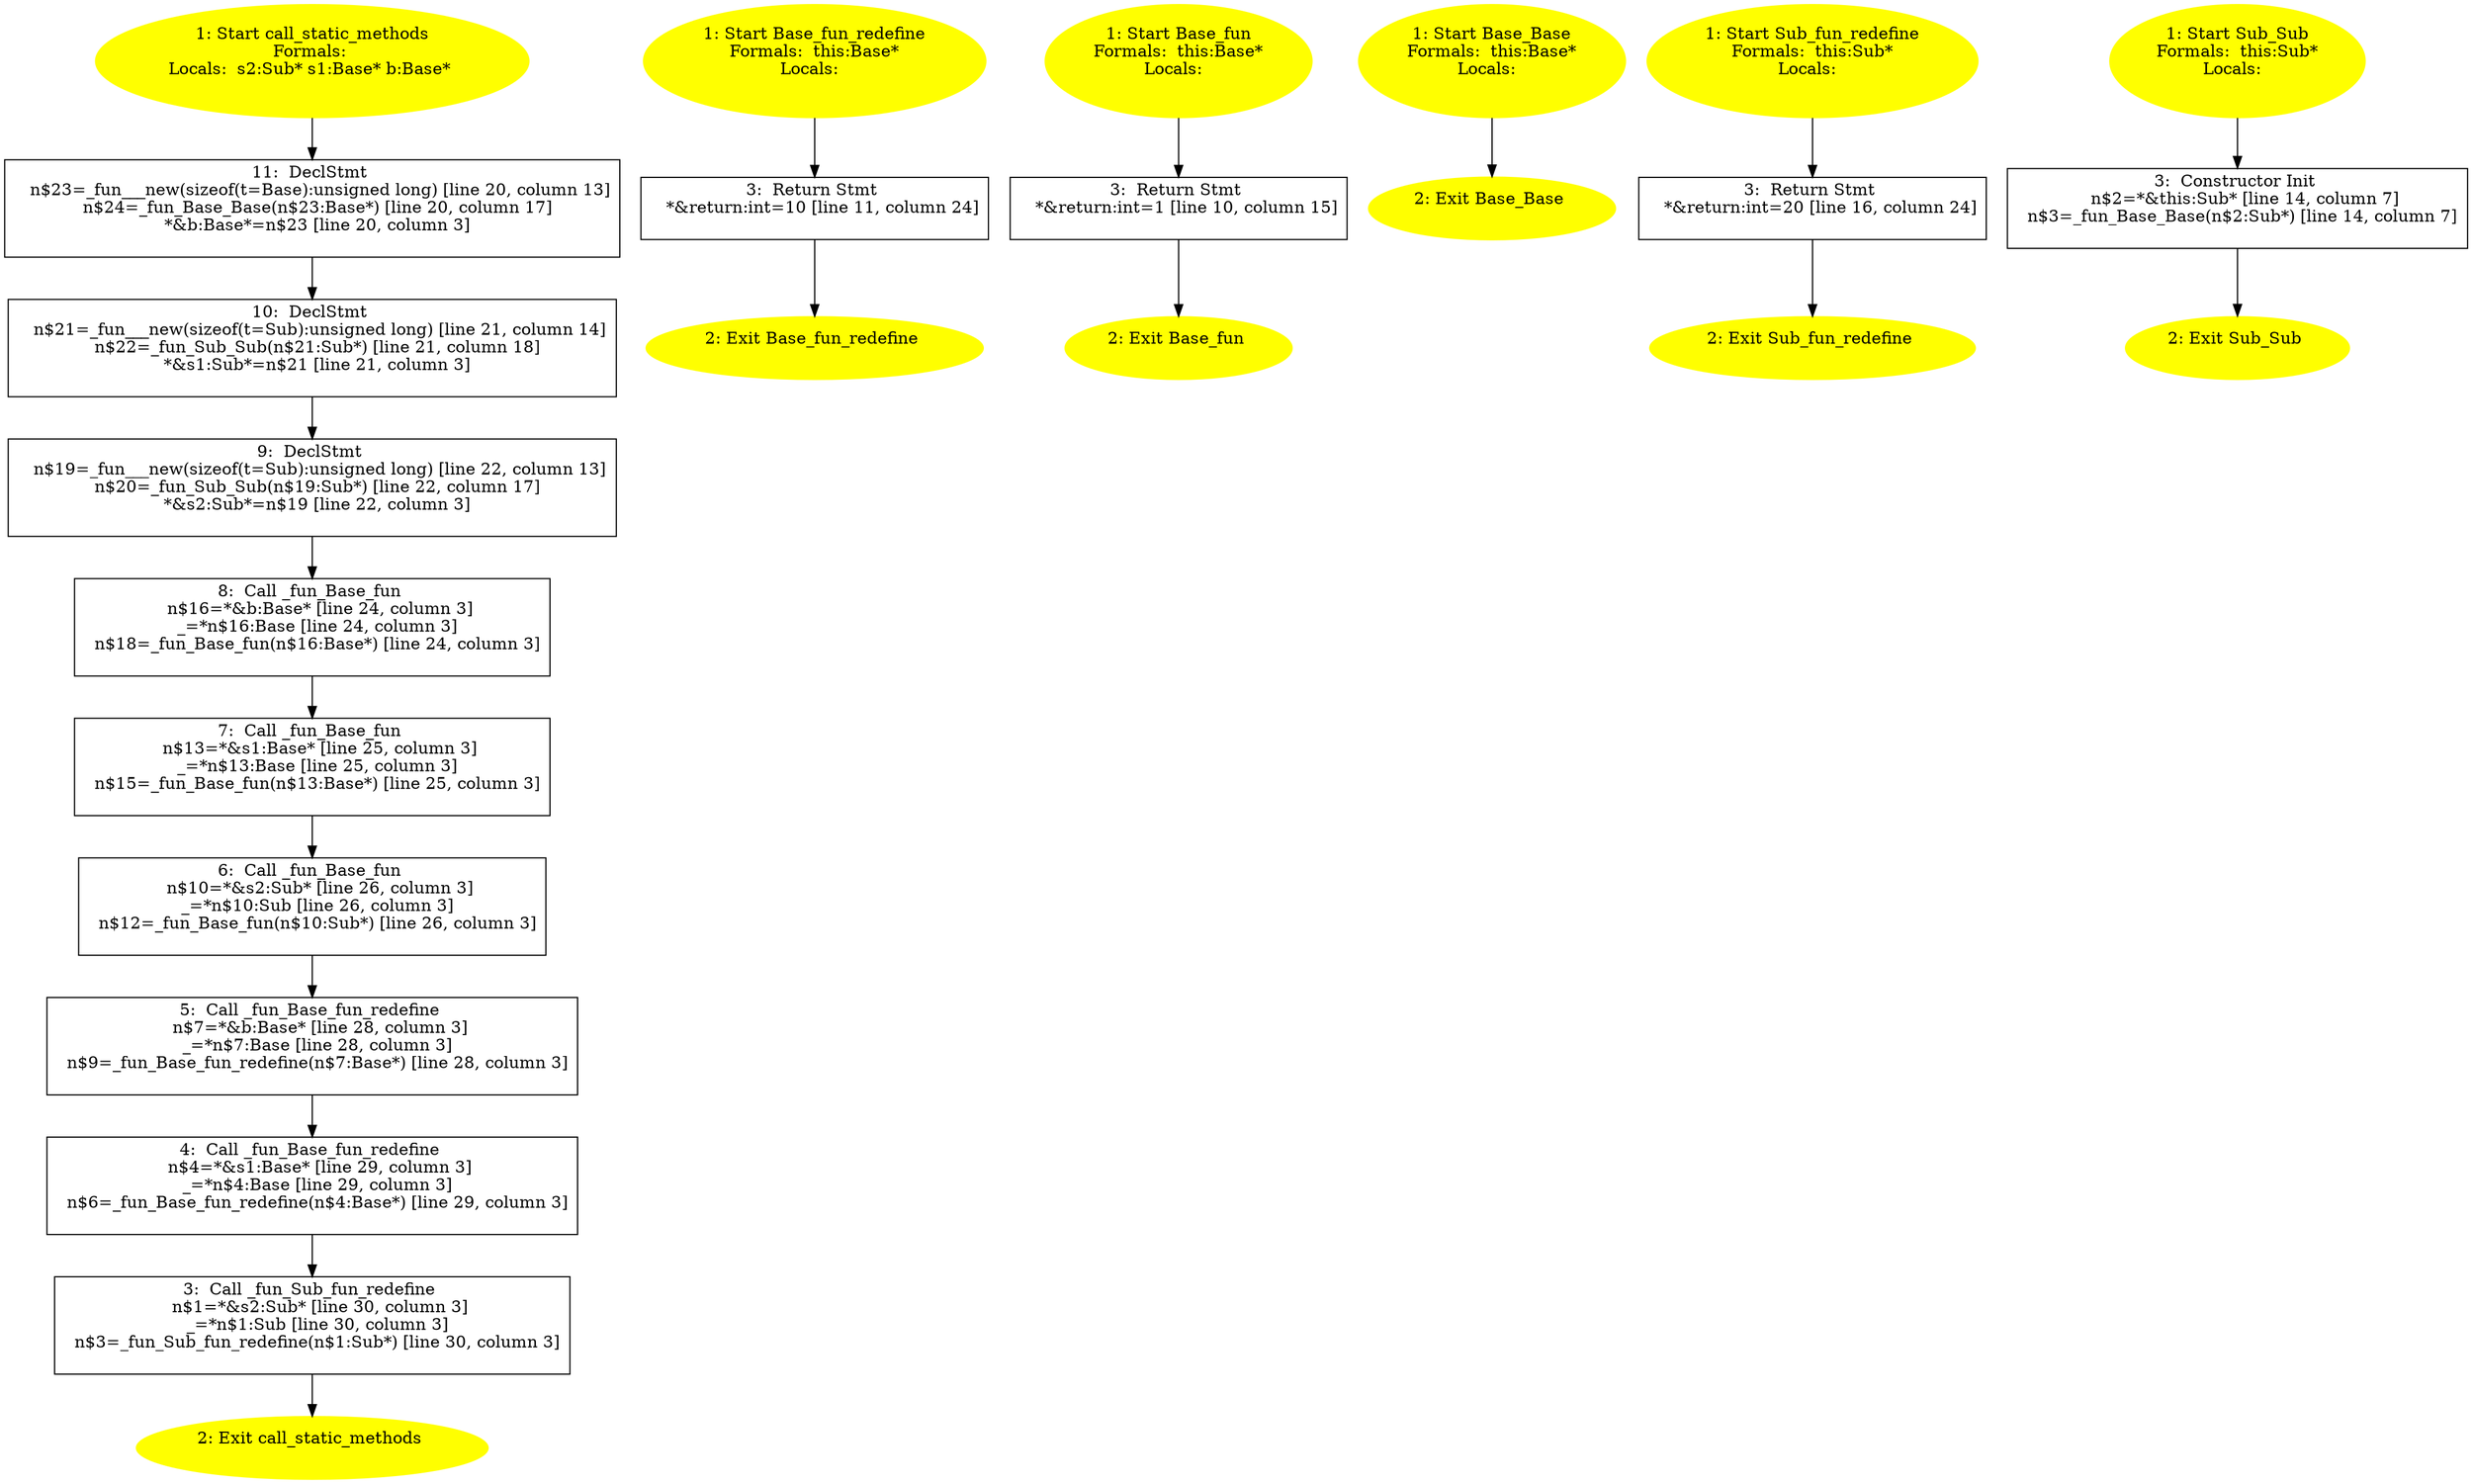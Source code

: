 /* @generated */
digraph cfg {
"call_static_methods#2229162425019005814.6b8ed680875ca5e183f8fa3b51ea6718_1" [label="1: Start call_static_methods\nFormals: \nLocals:  s2:Sub* s1:Base* b:Base* \n  " color=yellow style=filled]
	

	 "call_static_methods#2229162425019005814.6b8ed680875ca5e183f8fa3b51ea6718_1" -> "call_static_methods#2229162425019005814.6b8ed680875ca5e183f8fa3b51ea6718_11" ;
"call_static_methods#2229162425019005814.6b8ed680875ca5e183f8fa3b51ea6718_2" [label="2: Exit call_static_methods \n  " color=yellow style=filled]
	

"call_static_methods#2229162425019005814.6b8ed680875ca5e183f8fa3b51ea6718_3" [label="3:  Call _fun_Sub_fun_redefine \n   n$1=*&s2:Sub* [line 30, column 3]\n  _=*n$1:Sub [line 30, column 3]\n  n$3=_fun_Sub_fun_redefine(n$1:Sub*) [line 30, column 3]\n " shape="box"]
	

	 "call_static_methods#2229162425019005814.6b8ed680875ca5e183f8fa3b51ea6718_3" -> "call_static_methods#2229162425019005814.6b8ed680875ca5e183f8fa3b51ea6718_2" ;
"call_static_methods#2229162425019005814.6b8ed680875ca5e183f8fa3b51ea6718_4" [label="4:  Call _fun_Base_fun_redefine \n   n$4=*&s1:Base* [line 29, column 3]\n  _=*n$4:Base [line 29, column 3]\n  n$6=_fun_Base_fun_redefine(n$4:Base*) [line 29, column 3]\n " shape="box"]
	

	 "call_static_methods#2229162425019005814.6b8ed680875ca5e183f8fa3b51ea6718_4" -> "call_static_methods#2229162425019005814.6b8ed680875ca5e183f8fa3b51ea6718_3" ;
"call_static_methods#2229162425019005814.6b8ed680875ca5e183f8fa3b51ea6718_5" [label="5:  Call _fun_Base_fun_redefine \n   n$7=*&b:Base* [line 28, column 3]\n  _=*n$7:Base [line 28, column 3]\n  n$9=_fun_Base_fun_redefine(n$7:Base*) [line 28, column 3]\n " shape="box"]
	

	 "call_static_methods#2229162425019005814.6b8ed680875ca5e183f8fa3b51ea6718_5" -> "call_static_methods#2229162425019005814.6b8ed680875ca5e183f8fa3b51ea6718_4" ;
"call_static_methods#2229162425019005814.6b8ed680875ca5e183f8fa3b51ea6718_6" [label="6:  Call _fun_Base_fun \n   n$10=*&s2:Sub* [line 26, column 3]\n  _=*n$10:Sub [line 26, column 3]\n  n$12=_fun_Base_fun(n$10:Sub*) [line 26, column 3]\n " shape="box"]
	

	 "call_static_methods#2229162425019005814.6b8ed680875ca5e183f8fa3b51ea6718_6" -> "call_static_methods#2229162425019005814.6b8ed680875ca5e183f8fa3b51ea6718_5" ;
"call_static_methods#2229162425019005814.6b8ed680875ca5e183f8fa3b51ea6718_7" [label="7:  Call _fun_Base_fun \n   n$13=*&s1:Base* [line 25, column 3]\n  _=*n$13:Base [line 25, column 3]\n  n$15=_fun_Base_fun(n$13:Base*) [line 25, column 3]\n " shape="box"]
	

	 "call_static_methods#2229162425019005814.6b8ed680875ca5e183f8fa3b51ea6718_7" -> "call_static_methods#2229162425019005814.6b8ed680875ca5e183f8fa3b51ea6718_6" ;
"call_static_methods#2229162425019005814.6b8ed680875ca5e183f8fa3b51ea6718_8" [label="8:  Call _fun_Base_fun \n   n$16=*&b:Base* [line 24, column 3]\n  _=*n$16:Base [line 24, column 3]\n  n$18=_fun_Base_fun(n$16:Base*) [line 24, column 3]\n " shape="box"]
	

	 "call_static_methods#2229162425019005814.6b8ed680875ca5e183f8fa3b51ea6718_8" -> "call_static_methods#2229162425019005814.6b8ed680875ca5e183f8fa3b51ea6718_7" ;
"call_static_methods#2229162425019005814.6b8ed680875ca5e183f8fa3b51ea6718_9" [label="9:  DeclStmt \n   n$19=_fun___new(sizeof(t=Sub):unsigned long) [line 22, column 13]\n  n$20=_fun_Sub_Sub(n$19:Sub*) [line 22, column 17]\n  *&s2:Sub*=n$19 [line 22, column 3]\n " shape="box"]
	

	 "call_static_methods#2229162425019005814.6b8ed680875ca5e183f8fa3b51ea6718_9" -> "call_static_methods#2229162425019005814.6b8ed680875ca5e183f8fa3b51ea6718_8" ;
"call_static_methods#2229162425019005814.6b8ed680875ca5e183f8fa3b51ea6718_10" [label="10:  DeclStmt \n   n$21=_fun___new(sizeof(t=Sub):unsigned long) [line 21, column 14]\n  n$22=_fun_Sub_Sub(n$21:Sub*) [line 21, column 18]\n  *&s1:Sub*=n$21 [line 21, column 3]\n " shape="box"]
	

	 "call_static_methods#2229162425019005814.6b8ed680875ca5e183f8fa3b51ea6718_10" -> "call_static_methods#2229162425019005814.6b8ed680875ca5e183f8fa3b51ea6718_9" ;
"call_static_methods#2229162425019005814.6b8ed680875ca5e183f8fa3b51ea6718_11" [label="11:  DeclStmt \n   n$23=_fun___new(sizeof(t=Base):unsigned long) [line 20, column 13]\n  n$24=_fun_Base_Base(n$23:Base*) [line 20, column 17]\n  *&b:Base*=n$23 [line 20, column 3]\n " shape="box"]
	

	 "call_static_methods#2229162425019005814.6b8ed680875ca5e183f8fa3b51ea6718_11" -> "call_static_methods#2229162425019005814.6b8ed680875ca5e183f8fa3b51ea6718_10" ;
"fun_redefine#Base#(2650804992698061987).67136e8e6ad0793f86461827c32086fc_1" [label="1: Start Base_fun_redefine\nFormals:  this:Base*\nLocals:  \n  " color=yellow style=filled]
	

	 "fun_redefine#Base#(2650804992698061987).67136e8e6ad0793f86461827c32086fc_1" -> "fun_redefine#Base#(2650804992698061987).67136e8e6ad0793f86461827c32086fc_3" ;
"fun_redefine#Base#(2650804992698061987).67136e8e6ad0793f86461827c32086fc_2" [label="2: Exit Base_fun_redefine \n  " color=yellow style=filled]
	

"fun_redefine#Base#(2650804992698061987).67136e8e6ad0793f86461827c32086fc_3" [label="3:  Return Stmt \n   *&return:int=10 [line 11, column 24]\n " shape="box"]
	

	 "fun_redefine#Base#(2650804992698061987).67136e8e6ad0793f86461827c32086fc_3" -> "fun_redefine#Base#(2650804992698061987).67136e8e6ad0793f86461827c32086fc_2" ;
"fun#Base#(4745240833868289958).678df3fd06599dafd933a3bb8b9491bc_1" [label="1: Start Base_fun\nFormals:  this:Base*\nLocals:  \n  " color=yellow style=filled]
	

	 "fun#Base#(4745240833868289958).678df3fd06599dafd933a3bb8b9491bc_1" -> "fun#Base#(4745240833868289958).678df3fd06599dafd933a3bb8b9491bc_3" ;
"fun#Base#(4745240833868289958).678df3fd06599dafd933a3bb8b9491bc_2" [label="2: Exit Base_fun \n  " color=yellow style=filled]
	

"fun#Base#(4745240833868289958).678df3fd06599dafd933a3bb8b9491bc_3" [label="3:  Return Stmt \n   *&return:int=1 [line 10, column 15]\n " shape="box"]
	

	 "fun#Base#(4745240833868289958).678df3fd06599dafd933a3bb8b9491bc_3" -> "fun#Base#(4745240833868289958).678df3fd06599dafd933a3bb8b9491bc_2" ;
"Base#Base#{1639731840162335252|constexpr}.1cedec9037fb5c6b979582f8fd045cfb_1" [label="1: Start Base_Base\nFormals:  this:Base*\nLocals:  \n  " color=yellow style=filled]
	

	 "Base#Base#{1639731840162335252|constexpr}.1cedec9037fb5c6b979582f8fd045cfb_1" -> "Base#Base#{1639731840162335252|constexpr}.1cedec9037fb5c6b979582f8fd045cfb_2" ;
"Base#Base#{1639731840162335252|constexpr}.1cedec9037fb5c6b979582f8fd045cfb_2" [label="2: Exit Base_Base \n  " color=yellow style=filled]
	

"fun_redefine#Sub#(17129416942188381963).92112cf746626b3b7cdf24f41680fdb8_1" [label="1: Start Sub_fun_redefine\nFormals:  this:Sub*\nLocals:  \n  " color=yellow style=filled]
	

	 "fun_redefine#Sub#(17129416942188381963).92112cf746626b3b7cdf24f41680fdb8_1" -> "fun_redefine#Sub#(17129416942188381963).92112cf746626b3b7cdf24f41680fdb8_3" ;
"fun_redefine#Sub#(17129416942188381963).92112cf746626b3b7cdf24f41680fdb8_2" [label="2: Exit Sub_fun_redefine \n  " color=yellow style=filled]
	

"fun_redefine#Sub#(17129416942188381963).92112cf746626b3b7cdf24f41680fdb8_3" [label="3:  Return Stmt \n   *&return:int=20 [line 16, column 24]\n " shape="box"]
	

	 "fun_redefine#Sub#(17129416942188381963).92112cf746626b3b7cdf24f41680fdb8_3" -> "fun_redefine#Sub#(17129416942188381963).92112cf746626b3b7cdf24f41680fdb8_2" ;
"Sub#Sub#{11878357359117042972|constexpr}.886e3a99a94b49e456c4d39277ccc93b_1" [label="1: Start Sub_Sub\nFormals:  this:Sub*\nLocals:  \n  " color=yellow style=filled]
	

	 "Sub#Sub#{11878357359117042972|constexpr}.886e3a99a94b49e456c4d39277ccc93b_1" -> "Sub#Sub#{11878357359117042972|constexpr}.886e3a99a94b49e456c4d39277ccc93b_3" ;
"Sub#Sub#{11878357359117042972|constexpr}.886e3a99a94b49e456c4d39277ccc93b_2" [label="2: Exit Sub_Sub \n  " color=yellow style=filled]
	

"Sub#Sub#{11878357359117042972|constexpr}.886e3a99a94b49e456c4d39277ccc93b_3" [label="3:  Constructor Init \n   n$2=*&this:Sub* [line 14, column 7]\n  n$3=_fun_Base_Base(n$2:Sub*) [line 14, column 7]\n " shape="box"]
	

	 "Sub#Sub#{11878357359117042972|constexpr}.886e3a99a94b49e456c4d39277ccc93b_3" -> "Sub#Sub#{11878357359117042972|constexpr}.886e3a99a94b49e456c4d39277ccc93b_2" ;
}

